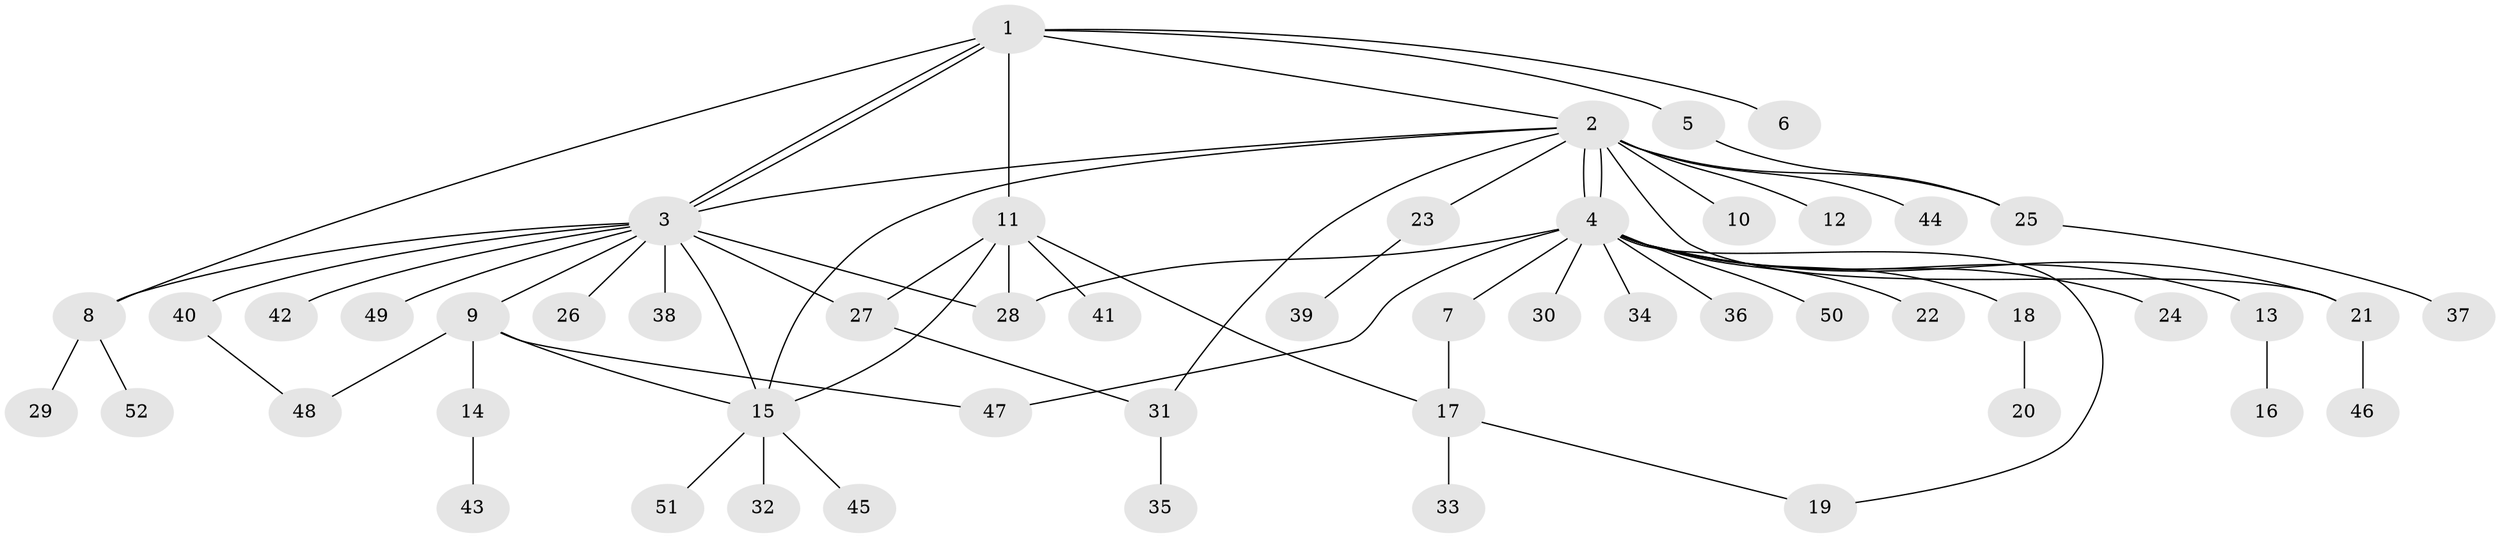 // coarse degree distribution, {10: 0.05, 1: 0.75, 2: 0.05, 3: 0.1, 9: 0.05}
// Generated by graph-tools (version 1.1) at 2025/50/03/04/25 21:50:17]
// undirected, 52 vertices, 68 edges
graph export_dot {
graph [start="1"]
  node [color=gray90,style=filled];
  1;
  2;
  3;
  4;
  5;
  6;
  7;
  8;
  9;
  10;
  11;
  12;
  13;
  14;
  15;
  16;
  17;
  18;
  19;
  20;
  21;
  22;
  23;
  24;
  25;
  26;
  27;
  28;
  29;
  30;
  31;
  32;
  33;
  34;
  35;
  36;
  37;
  38;
  39;
  40;
  41;
  42;
  43;
  44;
  45;
  46;
  47;
  48;
  49;
  50;
  51;
  52;
  1 -- 2;
  1 -- 3;
  1 -- 3;
  1 -- 5;
  1 -- 6;
  1 -- 8;
  1 -- 11;
  2 -- 3;
  2 -- 4;
  2 -- 4;
  2 -- 10;
  2 -- 12;
  2 -- 15;
  2 -- 21;
  2 -- 23;
  2 -- 25;
  2 -- 31;
  2 -- 44;
  3 -- 8;
  3 -- 9;
  3 -- 15;
  3 -- 26;
  3 -- 27;
  3 -- 28;
  3 -- 38;
  3 -- 40;
  3 -- 42;
  3 -- 49;
  4 -- 7;
  4 -- 13;
  4 -- 18;
  4 -- 19;
  4 -- 21;
  4 -- 22;
  4 -- 24;
  4 -- 28;
  4 -- 30;
  4 -- 34;
  4 -- 36;
  4 -- 47;
  4 -- 50;
  5 -- 25;
  7 -- 17;
  8 -- 29;
  8 -- 52;
  9 -- 14;
  9 -- 15;
  9 -- 47;
  9 -- 48;
  11 -- 15;
  11 -- 17;
  11 -- 27;
  11 -- 28;
  11 -- 41;
  13 -- 16;
  14 -- 43;
  15 -- 32;
  15 -- 45;
  15 -- 51;
  17 -- 19;
  17 -- 33;
  18 -- 20;
  21 -- 46;
  23 -- 39;
  25 -- 37;
  27 -- 31;
  31 -- 35;
  40 -- 48;
}
